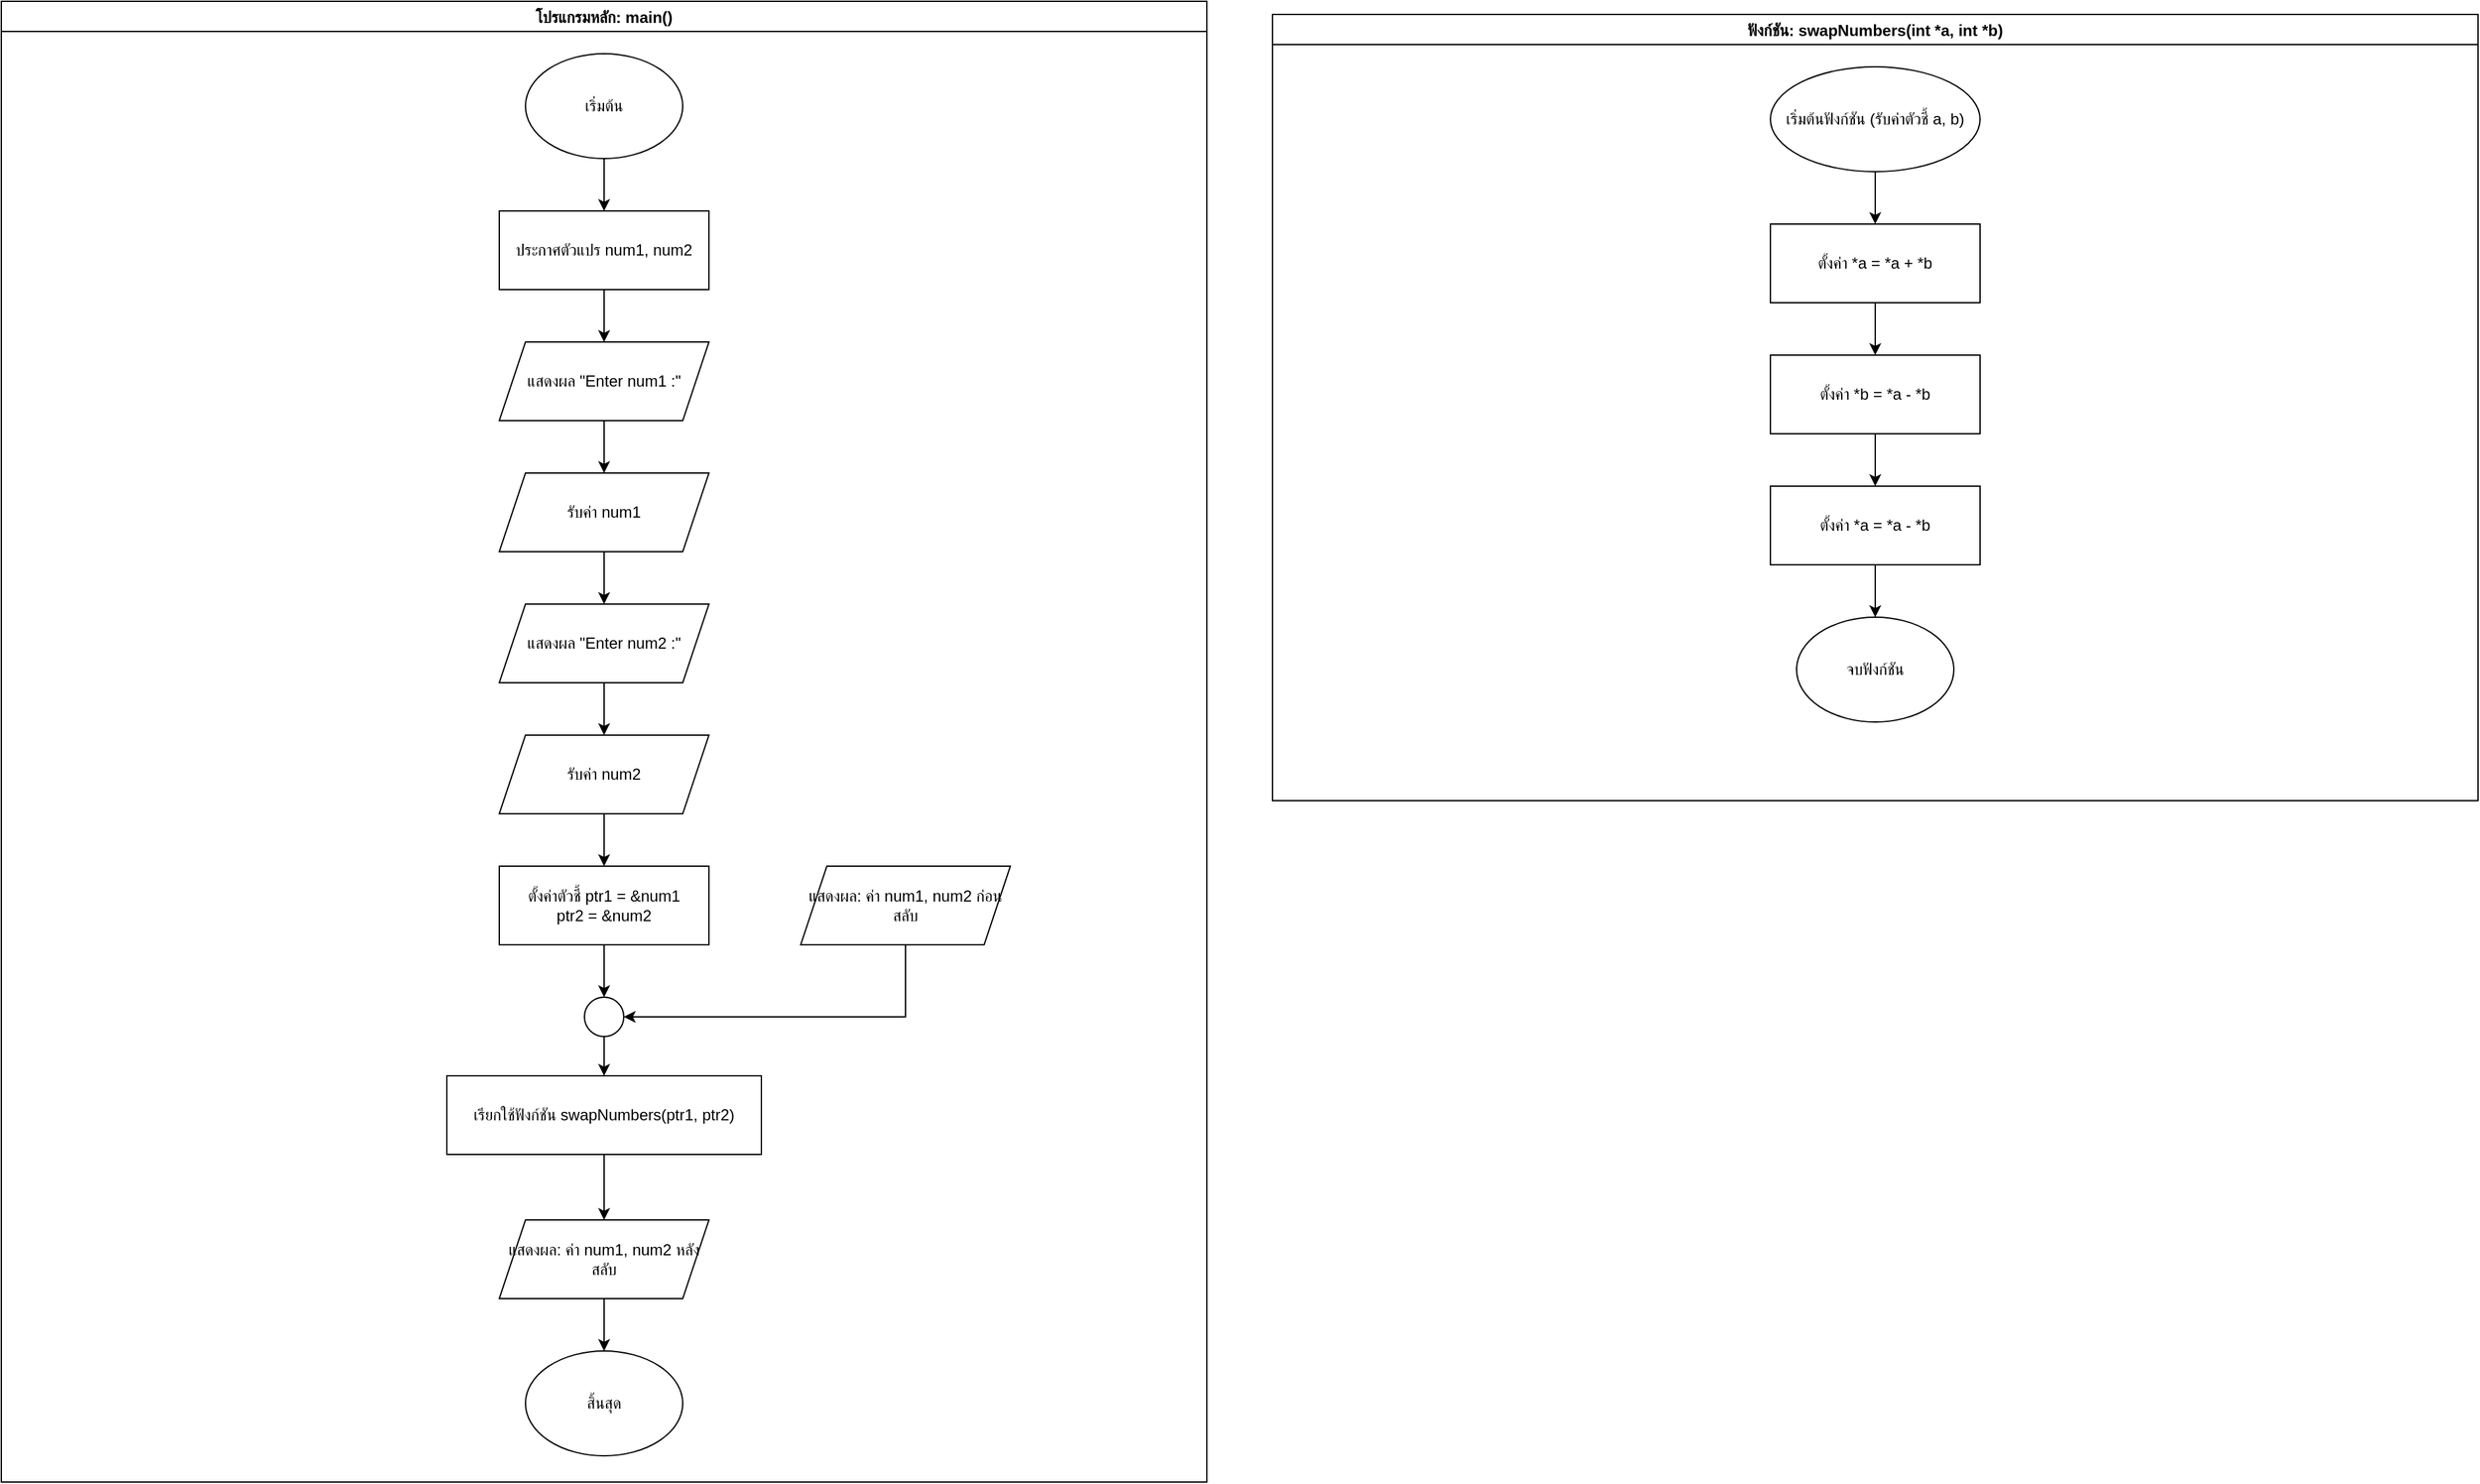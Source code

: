 <mxfile version="28.2.5">
  <diagram name="Page-1" id="F3PEoYVlUHPQ0qvIEnyx">
    <mxGraphModel grid="1" page="1" gridSize="10" guides="1" tooltips="1" connect="1" arrows="1" fold="1" pageScale="1" pageWidth="850" pageHeight="1100" math="0" shadow="0">
      <root>
        <mxCell id="0" />
        <mxCell id="1" parent="0" />
        <mxCell id="mFcwVstsLp4ajjO8TYb6-1" value="โปรแกรมหลัก: main()" style="swimlane;startSize=23;" vertex="1" parent="1">
          <mxGeometry x="530" y="310" width="920" height="1130" as="geometry" />
        </mxCell>
        <mxCell id="mFcwVstsLp4ajjO8TYb6-2" value="เริ่มต้น" style="ellipse;whiteSpace=wrap;html=1;" vertex="1" parent="mFcwVstsLp4ajjO8TYb6-1">
          <mxGeometry x="400" y="40" width="120" height="80" as="geometry" />
        </mxCell>
        <mxCell id="mFcwVstsLp4ajjO8TYb6-3" value="" style="endArrow=classic;html=1;rounded=0;" edge="1" parent="mFcwVstsLp4ajjO8TYb6-1" source="mFcwVstsLp4ajjO8TYb6-2">
          <mxGeometry width="50" height="50" relative="1" as="geometry">
            <mxPoint x="460" y="120" as="sourcePoint" />
            <mxPoint x="460" y="160" as="targetPoint" />
          </mxGeometry>
        </mxCell>
        <mxCell id="mFcwVstsLp4ajjO8TYb6-4" value="ประกาศตัวแปร num1, num2" style="rounded=0;whiteSpace=wrap;html=1;" vertex="1" parent="mFcwVstsLp4ajjO8TYb6-1">
          <mxGeometry x="380" y="160" width="160" height="60" as="geometry" />
        </mxCell>
        <mxCell id="mFcwVstsLp4ajjO8TYb6-5" value="" style="endArrow=classic;html=1;rounded=0;" edge="1" parent="mFcwVstsLp4ajjO8TYb6-1" source="mFcwVstsLp4ajjO8TYb6-4">
          <mxGeometry width="50" height="50" relative="1" as="geometry">
            <mxPoint x="460" y="220" as="sourcePoint" />
            <mxPoint x="460" y="260" as="targetPoint" />
          </mxGeometry>
        </mxCell>
        <mxCell id="mFcwVstsLp4ajjO8TYb6-6" value="แสดงผล &quot;Enter num1 :&quot;" style="shape=parallelogram;perimeter=parallelogramPerimeter;whiteSpace=wrap;html=1;fixedSize=1;" vertex="1" parent="mFcwVstsLp4ajjO8TYb6-1">
          <mxGeometry x="380" y="260" width="160" height="60" as="geometry" />
        </mxCell>
        <mxCell id="mFcwVstsLp4ajjO8TYb6-7" value="" style="endArrow=classic;html=1;rounded=0;" edge="1" parent="mFcwVstsLp4ajjO8TYb6-1" source="mFcwVstsLp4ajjO8TYb6-6">
          <mxGeometry width="50" height="50" relative="1" as="geometry">
            <mxPoint x="460" y="320" as="sourcePoint" />
            <mxPoint x="460" y="360" as="targetPoint" />
          </mxGeometry>
        </mxCell>
        <mxCell id="mFcwVstsLp4ajjO8TYb6-8" value="รับค่า num1" style="shape=parallelogram;perimeter=parallelogramPerimeter;whiteSpace=wrap;html=1;fixedSize=1;" vertex="1" parent="mFcwVstsLp4ajjO8TYb6-1">
          <mxGeometry x="380" y="360" width="160" height="60" as="geometry" />
        </mxCell>
        <mxCell id="mFcwVstsLp4ajjO8TYb6-9" value="" style="endArrow=classic;html=1;rounded=0;" edge="1" parent="mFcwVstsLp4ajjO8TYb6-1" source="mFcwVstsLp4ajjO8TYb6-8">
          <mxGeometry width="50" height="50" relative="1" as="geometry">
            <mxPoint x="460" y="420" as="sourcePoint" />
            <mxPoint x="460" y="460" as="targetPoint" />
          </mxGeometry>
        </mxCell>
        <mxCell id="mFcwVstsLp4ajjO8TYb6-10" value="แสดงผล &quot;Enter num2 :&quot;" style="shape=parallelogram;perimeter=parallelogramPerimeter;whiteSpace=wrap;html=1;fixedSize=1;" vertex="1" parent="mFcwVstsLp4ajjO8TYb6-1">
          <mxGeometry x="380" y="460" width="160" height="60" as="geometry" />
        </mxCell>
        <mxCell id="mFcwVstsLp4ajjO8TYb6-11" value="" style="endArrow=classic;html=1;rounded=0;" edge="1" parent="mFcwVstsLp4ajjO8TYb6-1" source="mFcwVstsLp4ajjO8TYb6-10">
          <mxGeometry width="50" height="50" relative="1" as="geometry">
            <mxPoint x="460" y="520" as="sourcePoint" />
            <mxPoint x="460" y="560" as="targetPoint" />
          </mxGeometry>
        </mxCell>
        <mxCell id="mFcwVstsLp4ajjO8TYb6-12" value="รับค่า num2" style="shape=parallelogram;perimeter=parallelogramPerimeter;whiteSpace=wrap;html=1;fixedSize=1;" vertex="1" parent="mFcwVstsLp4ajjO8TYb6-1">
          <mxGeometry x="380" y="560" width="160" height="60" as="geometry" />
        </mxCell>
        <mxCell id="mFcwVstsLp4ajjO8TYb6-13" value="" style="endArrow=classic;html=1;rounded=0;" edge="1" parent="mFcwVstsLp4ajjO8TYb6-1" source="mFcwVstsLp4ajjO8TYb6-12">
          <mxGeometry width="50" height="50" relative="1" as="geometry">
            <mxPoint x="460" y="620" as="sourcePoint" />
            <mxPoint x="460" y="660" as="targetPoint" />
          </mxGeometry>
        </mxCell>
        <mxCell id="mFcwVstsLp4ajjO8TYb6-14" value="" style="edgeStyle=orthogonalEdgeStyle;rounded=0;orthogonalLoop=1;jettySize=auto;html=1;entryX=0.5;entryY=0;entryDx=0;entryDy=0;" edge="1" parent="mFcwVstsLp4ajjO8TYb6-1" source="mFcwVstsLp4ajjO8TYb6-15" target="mFcwVstsLp4ajjO8TYb6-22">
          <mxGeometry relative="1" as="geometry" />
        </mxCell>
        <mxCell id="mFcwVstsLp4ajjO8TYb6-15" value="ตั้งค่าตัวชี้ ptr1 = &amp;num1&lt;br&gt;ptr2 = &amp;num2" style="rounded=0;whiteSpace=wrap;html=1;" vertex="1" parent="mFcwVstsLp4ajjO8TYb6-1">
          <mxGeometry x="380" y="660" width="160" height="60" as="geometry" />
        </mxCell>
        <mxCell id="mFcwVstsLp4ajjO8TYb6-16" value="" style="edgeStyle=orthogonalEdgeStyle;rounded=0;orthogonalLoop=1;jettySize=auto;html=1;" edge="1" parent="mFcwVstsLp4ajjO8TYb6-1" source="mFcwVstsLp4ajjO8TYb6-17" target="mFcwVstsLp4ajjO8TYb6-22">
          <mxGeometry relative="1" as="geometry">
            <Array as="points">
              <mxPoint x="690" y="775" />
            </Array>
          </mxGeometry>
        </mxCell>
        <mxCell id="mFcwVstsLp4ajjO8TYb6-17" value="แสดงผล: ค่า num1, num2 ก่อนสลับ" style="shape=parallelogram;perimeter=parallelogramPerimeter;whiteSpace=wrap;html=1;fixedSize=1;" vertex="1" parent="mFcwVstsLp4ajjO8TYb6-1">
          <mxGeometry x="610" y="660" width="160" height="60" as="geometry" />
        </mxCell>
        <mxCell id="mFcwVstsLp4ajjO8TYb6-18" value="" style="edgeStyle=orthogonalEdgeStyle;rounded=0;orthogonalLoop=1;jettySize=auto;html=1;" edge="1" parent="mFcwVstsLp4ajjO8TYb6-1" source="mFcwVstsLp4ajjO8TYb6-19" target="mFcwVstsLp4ajjO8TYb6-20">
          <mxGeometry relative="1" as="geometry" />
        </mxCell>
        <mxCell id="mFcwVstsLp4ajjO8TYb6-19" value="แสดงผล: ค่า num1, num2 หลังสลับ" style="shape=parallelogram;perimeter=parallelogramPerimeter;whiteSpace=wrap;html=1;fixedSize=1;" vertex="1" parent="mFcwVstsLp4ajjO8TYb6-1">
          <mxGeometry x="380" y="930" width="160" height="60" as="geometry" />
        </mxCell>
        <mxCell id="mFcwVstsLp4ajjO8TYb6-20" value="สิ้นสุด" style="ellipse;whiteSpace=wrap;html=1;" vertex="1" parent="mFcwVstsLp4ajjO8TYb6-1">
          <mxGeometry x="400" y="1030" width="120" height="80" as="geometry" />
        </mxCell>
        <mxCell id="mFcwVstsLp4ajjO8TYb6-21" value="" style="edgeStyle=orthogonalEdgeStyle;rounded=0;orthogonalLoop=1;jettySize=auto;html=1;" edge="1" parent="mFcwVstsLp4ajjO8TYb6-1" source="mFcwVstsLp4ajjO8TYb6-22" target="mFcwVstsLp4ajjO8TYb6-24">
          <mxGeometry relative="1" as="geometry" />
        </mxCell>
        <mxCell id="mFcwVstsLp4ajjO8TYb6-22" value="" style="ellipse;whiteSpace=wrap;html=1;aspect=fixed;" vertex="1" parent="mFcwVstsLp4ajjO8TYb6-1">
          <mxGeometry x="445" y="760" width="30" height="30" as="geometry" />
        </mxCell>
        <mxCell id="mFcwVstsLp4ajjO8TYb6-23" value="" style="edgeStyle=orthogonalEdgeStyle;rounded=0;orthogonalLoop=1;jettySize=auto;html=1;" edge="1" parent="mFcwVstsLp4ajjO8TYb6-1" source="mFcwVstsLp4ajjO8TYb6-24" target="mFcwVstsLp4ajjO8TYb6-19">
          <mxGeometry relative="1" as="geometry" />
        </mxCell>
        <mxCell id="mFcwVstsLp4ajjO8TYb6-24" value="&lt;span&gt;เรียกใช้ฟังก์ชัน swapNumbers(ptr1, ptr2)&lt;/span&gt;" style="rounded=0;whiteSpace=wrap;html=1;" vertex="1" parent="mFcwVstsLp4ajjO8TYb6-1">
          <mxGeometry x="340" y="820" width="240" height="60" as="geometry" />
        </mxCell>
        <mxCell id="mFcwVstsLp4ajjO8TYb6-25" value="ฟังก์ชัน: swapNumbers(int *a, int *b)" style="swimlane;startSize=23;" vertex="1" parent="1">
          <mxGeometry x="1500" y="320" width="920" height="600" as="geometry" />
        </mxCell>
        <mxCell id="mFcwVstsLp4ajjO8TYb6-26" value="เริ่มต้นฟังก์ชัน (รับค่าตัวชี้ a, b)" style="ellipse;whiteSpace=wrap;html=1;" vertex="1" parent="mFcwVstsLp4ajjO8TYb6-25">
          <mxGeometry x="380" y="40" width="160" height="80" as="geometry" />
        </mxCell>
        <mxCell id="mFcwVstsLp4ajjO8TYb6-27" value="" style="endArrow=classic;html=1;rounded=0;" edge="1" parent="mFcwVstsLp4ajjO8TYb6-25" source="mFcwVstsLp4ajjO8TYb6-26">
          <mxGeometry width="50" height="50" relative="1" as="geometry">
            <mxPoint x="460" y="120" as="sourcePoint" />
            <mxPoint x="460" y="160" as="targetPoint" />
          </mxGeometry>
        </mxCell>
        <mxCell id="mFcwVstsLp4ajjO8TYb6-28" value="ตั้งค่า *a = *a + *b" style="rounded=0;whiteSpace=wrap;html=1;" vertex="1" parent="mFcwVstsLp4ajjO8TYb6-25">
          <mxGeometry x="380" y="160" width="160" height="60" as="geometry" />
        </mxCell>
        <mxCell id="mFcwVstsLp4ajjO8TYb6-29" value="" style="endArrow=classic;html=1;rounded=0;" edge="1" parent="mFcwVstsLp4ajjO8TYb6-25" source="mFcwVstsLp4ajjO8TYb6-28">
          <mxGeometry width="50" height="50" relative="1" as="geometry">
            <mxPoint x="460" y="220" as="sourcePoint" />
            <mxPoint x="460" y="260" as="targetPoint" />
          </mxGeometry>
        </mxCell>
        <mxCell id="mFcwVstsLp4ajjO8TYb6-30" value="ตั้งค่า *b = *a - *b" style="rounded=0;whiteSpace=wrap;html=1;" vertex="1" parent="mFcwVstsLp4ajjO8TYb6-25">
          <mxGeometry x="380" y="260" width="160" height="60" as="geometry" />
        </mxCell>
        <mxCell id="mFcwVstsLp4ajjO8TYb6-31" value="" style="endArrow=classic;html=1;rounded=0;" edge="1" parent="mFcwVstsLp4ajjO8TYb6-25" source="mFcwVstsLp4ajjO8TYb6-30">
          <mxGeometry width="50" height="50" relative="1" as="geometry">
            <mxPoint x="460" y="320" as="sourcePoint" />
            <mxPoint x="460" y="360" as="targetPoint" />
          </mxGeometry>
        </mxCell>
        <mxCell id="mFcwVstsLp4ajjO8TYb6-32" value="ตั้งค่า *a = *a - *b" style="rounded=0;whiteSpace=wrap;html=1;" vertex="1" parent="mFcwVstsLp4ajjO8TYb6-25">
          <mxGeometry x="380" y="360" width="160" height="60" as="geometry" />
        </mxCell>
        <mxCell id="mFcwVstsLp4ajjO8TYb6-33" value="" style="endArrow=classic;html=1;rounded=0;" edge="1" parent="mFcwVstsLp4ajjO8TYb6-25" source="mFcwVstsLp4ajjO8TYb6-32">
          <mxGeometry width="50" height="50" relative="1" as="geometry">
            <mxPoint x="460" y="420" as="sourcePoint" />
            <mxPoint x="460" y="460" as="targetPoint" />
          </mxGeometry>
        </mxCell>
        <mxCell id="mFcwVstsLp4ajjO8TYb6-34" value="จบฟังก์ชัน" style="ellipse;whiteSpace=wrap;html=1;" vertex="1" parent="mFcwVstsLp4ajjO8TYb6-25">
          <mxGeometry x="400" y="460" width="120" height="80" as="geometry" />
        </mxCell>
      </root>
    </mxGraphModel>
  </diagram>
</mxfile>
